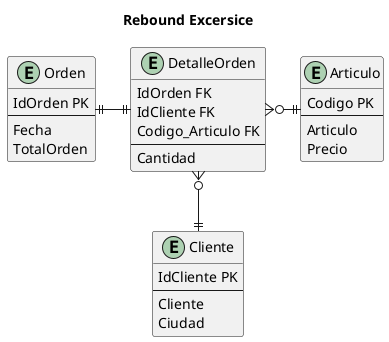 @startuml Rebound
title "Rebound Excersice"

entity "Orden"{
    IdOrden PK
    --
    Fecha
    TotalOrden
}

entity "DetalleOrden"{
    IdOrden FK
    IdCliente FK
    Codigo_Articulo FK
    --
    Cantidad
}

entity "Cliente"{
    IdCliente PK
    --
    Cliente
    Ciudad
}

entity "Articulo"{
    Codigo PK
    --
    Articulo
    Precio
}

Orden ||-|| DetalleOrden
DetalleOrden }o--|| Cliente
DetalleOrden }o-|| Articulo